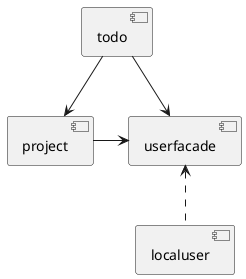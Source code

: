 @startuml
[project]->[userfacade]
[todo]-down->[project]
[todo]->[userfacade]
[localuser].u.>[userfacade]
@enduml
